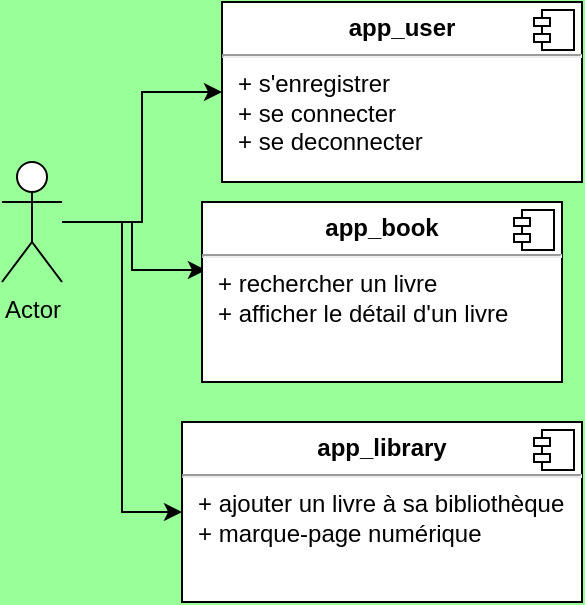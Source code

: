 <mxfile version="17.2.4" type="device"><diagram id="jw75CQpsn83hRO4EYYG2" name="Page-1"><mxGraphModel dx="868" dy="553" grid="1" gridSize="10" guides="1" tooltips="1" connect="1" arrows="1" fold="1" page="1" pageScale="1" pageWidth="827" pageHeight="1169" background="#99FF99" math="0" shadow="0"><root><mxCell id="0"/><mxCell id="1" parent="0"/><mxCell id="CstRWmdxQ-X_y7cEvPcE-14" style="edgeStyle=orthogonalEdgeStyle;rounded=0;orthogonalLoop=1;jettySize=auto;html=1;entryX=0;entryY=0.5;entryDx=0;entryDy=0;" parent="1" source="CstRWmdxQ-X_y7cEvPcE-2" target="CstRWmdxQ-X_y7cEvPcE-8" edge="1"><mxGeometry relative="1" as="geometry"/></mxCell><mxCell id="CstRWmdxQ-X_y7cEvPcE-15" style="edgeStyle=orthogonalEdgeStyle;rounded=0;orthogonalLoop=1;jettySize=auto;html=1;entryX=0.011;entryY=0.378;entryDx=0;entryDy=0;entryPerimeter=0;" parent="1" source="CstRWmdxQ-X_y7cEvPcE-2" target="CstRWmdxQ-X_y7cEvPcE-10" edge="1"><mxGeometry relative="1" as="geometry"/></mxCell><mxCell id="CstRWmdxQ-X_y7cEvPcE-16" style="edgeStyle=orthogonalEdgeStyle;rounded=0;orthogonalLoop=1;jettySize=auto;html=1;entryX=0;entryY=0.5;entryDx=0;entryDy=0;" parent="1" source="CstRWmdxQ-X_y7cEvPcE-2" target="CstRWmdxQ-X_y7cEvPcE-12" edge="1"><mxGeometry relative="1" as="geometry"/></mxCell><mxCell id="CstRWmdxQ-X_y7cEvPcE-2" value="Actor" style="shape=umlActor;verticalLabelPosition=bottom;verticalAlign=top;html=1;outlineConnect=0;" parent="1" vertex="1"><mxGeometry x="80" y="270" width="30" height="60" as="geometry"/></mxCell><mxCell id="CstRWmdxQ-X_y7cEvPcE-8" value="&lt;p style=&quot;margin: 0px ; margin-top: 6px ; text-align: center&quot;&gt;&lt;b&gt;app_user&lt;/b&gt;&lt;/p&gt;&lt;hr&gt;&lt;p style=&quot;margin: 0px ; margin-left: 8px&quot;&gt;+ s'enregistrer&lt;/p&gt;&lt;p style=&quot;margin: 0px ; margin-left: 8px&quot;&gt;+ se connecter&lt;/p&gt;&lt;p style=&quot;margin: 0px ; margin-left: 8px&quot;&gt;+ se deconnecter&lt;/p&gt;" style="align=left;overflow=fill;html=1;dropTarget=0;" parent="1" vertex="1"><mxGeometry x="190" y="190" width="180" height="90" as="geometry"/></mxCell><mxCell id="CstRWmdxQ-X_y7cEvPcE-9" value="" style="shape=component;jettyWidth=8;jettyHeight=4;" parent="CstRWmdxQ-X_y7cEvPcE-8" vertex="1"><mxGeometry x="1" width="20" height="20" relative="1" as="geometry"><mxPoint x="-24" y="4" as="offset"/></mxGeometry></mxCell><mxCell id="CstRWmdxQ-X_y7cEvPcE-10" value="&lt;p style=&quot;margin: 0px ; margin-top: 6px ; text-align: center&quot;&gt;&lt;b&gt;app_book&lt;/b&gt;&lt;/p&gt;&lt;hr&gt;&lt;p style=&quot;margin: 0px ; margin-left: 8px&quot;&gt;+ rechercher un livre&lt;/p&gt;&lt;p style=&quot;margin: 0px ; margin-left: 8px&quot;&gt;+ afficher le détail d'un livre&lt;/p&gt;" style="align=left;overflow=fill;html=1;dropTarget=0;" parent="1" vertex="1"><mxGeometry x="180" y="290" width="180" height="90" as="geometry"/></mxCell><mxCell id="CstRWmdxQ-X_y7cEvPcE-11" value="" style="shape=component;jettyWidth=8;jettyHeight=4;" parent="CstRWmdxQ-X_y7cEvPcE-10" vertex="1"><mxGeometry x="1" width="20" height="20" relative="1" as="geometry"><mxPoint x="-24" y="4" as="offset"/></mxGeometry></mxCell><mxCell id="CstRWmdxQ-X_y7cEvPcE-12" value="&lt;p style=&quot;margin: 0px ; margin-top: 6px ; text-align: center&quot;&gt;&lt;b&gt;app_library&lt;/b&gt;&lt;/p&gt;&lt;hr&gt;&lt;p style=&quot;margin: 0px ; margin-left: 8px&quot;&gt;+ ajouter un livre à sa bibliothèque&lt;br&gt;+ marque-page numérique&lt;/p&gt;" style="align=left;overflow=fill;html=1;dropTarget=0;" parent="1" vertex="1"><mxGeometry x="170" y="400" width="200" height="90" as="geometry"/></mxCell><mxCell id="CstRWmdxQ-X_y7cEvPcE-13" value="" style="shape=component;jettyWidth=8;jettyHeight=4;" parent="CstRWmdxQ-X_y7cEvPcE-12" vertex="1"><mxGeometry x="1" width="20" height="20" relative="1" as="geometry"><mxPoint x="-24" y="4" as="offset"/></mxGeometry></mxCell></root></mxGraphModel></diagram></mxfile>